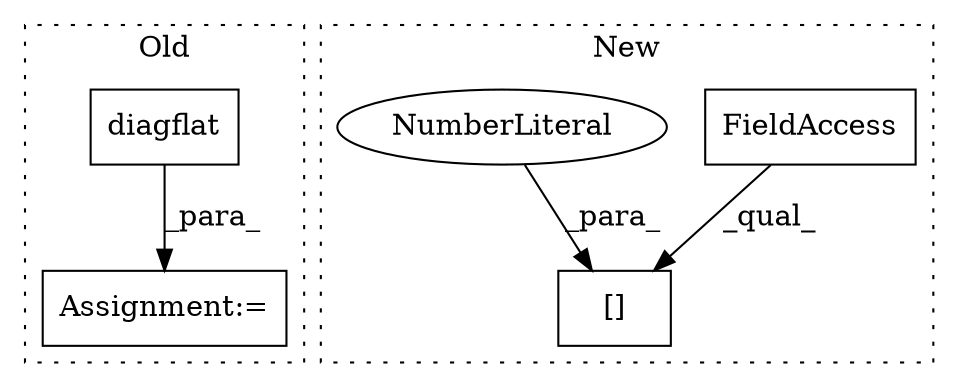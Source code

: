 digraph G {
subgraph cluster0 {
1 [label="diagflat" a="32" s="5783,5835" l="9,1" shape="box"];
3 [label="Assignment:=" a="7" s="5850" l="1" shape="box"];
label = "Old";
style="dotted";
}
subgraph cluster1 {
2 [label="[]" a="2" s="9703,9719" l="15,1" shape="box"];
4 [label="FieldAccess" a="22" s="9703" l="14" shape="box"];
5 [label="NumberLiteral" a="34" s="9718" l="1" shape="ellipse"];
label = "New";
style="dotted";
}
1 -> 3 [label="_para_"];
4 -> 2 [label="_qual_"];
5 -> 2 [label="_para_"];
}